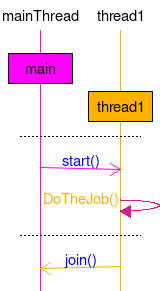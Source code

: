 msc {
hscale="0.2", arcgradient="2";
mt[label="mainThread", linecolor="fuchsia"], t1[label="thread1", linecolor="orange"];
|||;
mt box mt[label="main", textbgcolour="fuchsia"];
t1 box t1[label="thread1", textbgcolour="orange"];

---;

mt =>> t1 [label="start()", URL="\ref start", linecolor="fuchsia"];
t1 => t1 [label="DoTheJob()", textcolor="orange", linecolor="violet"];


---;
mt <<= t1 [label="join()", URL="\ref join", linecolor="orange"];
}